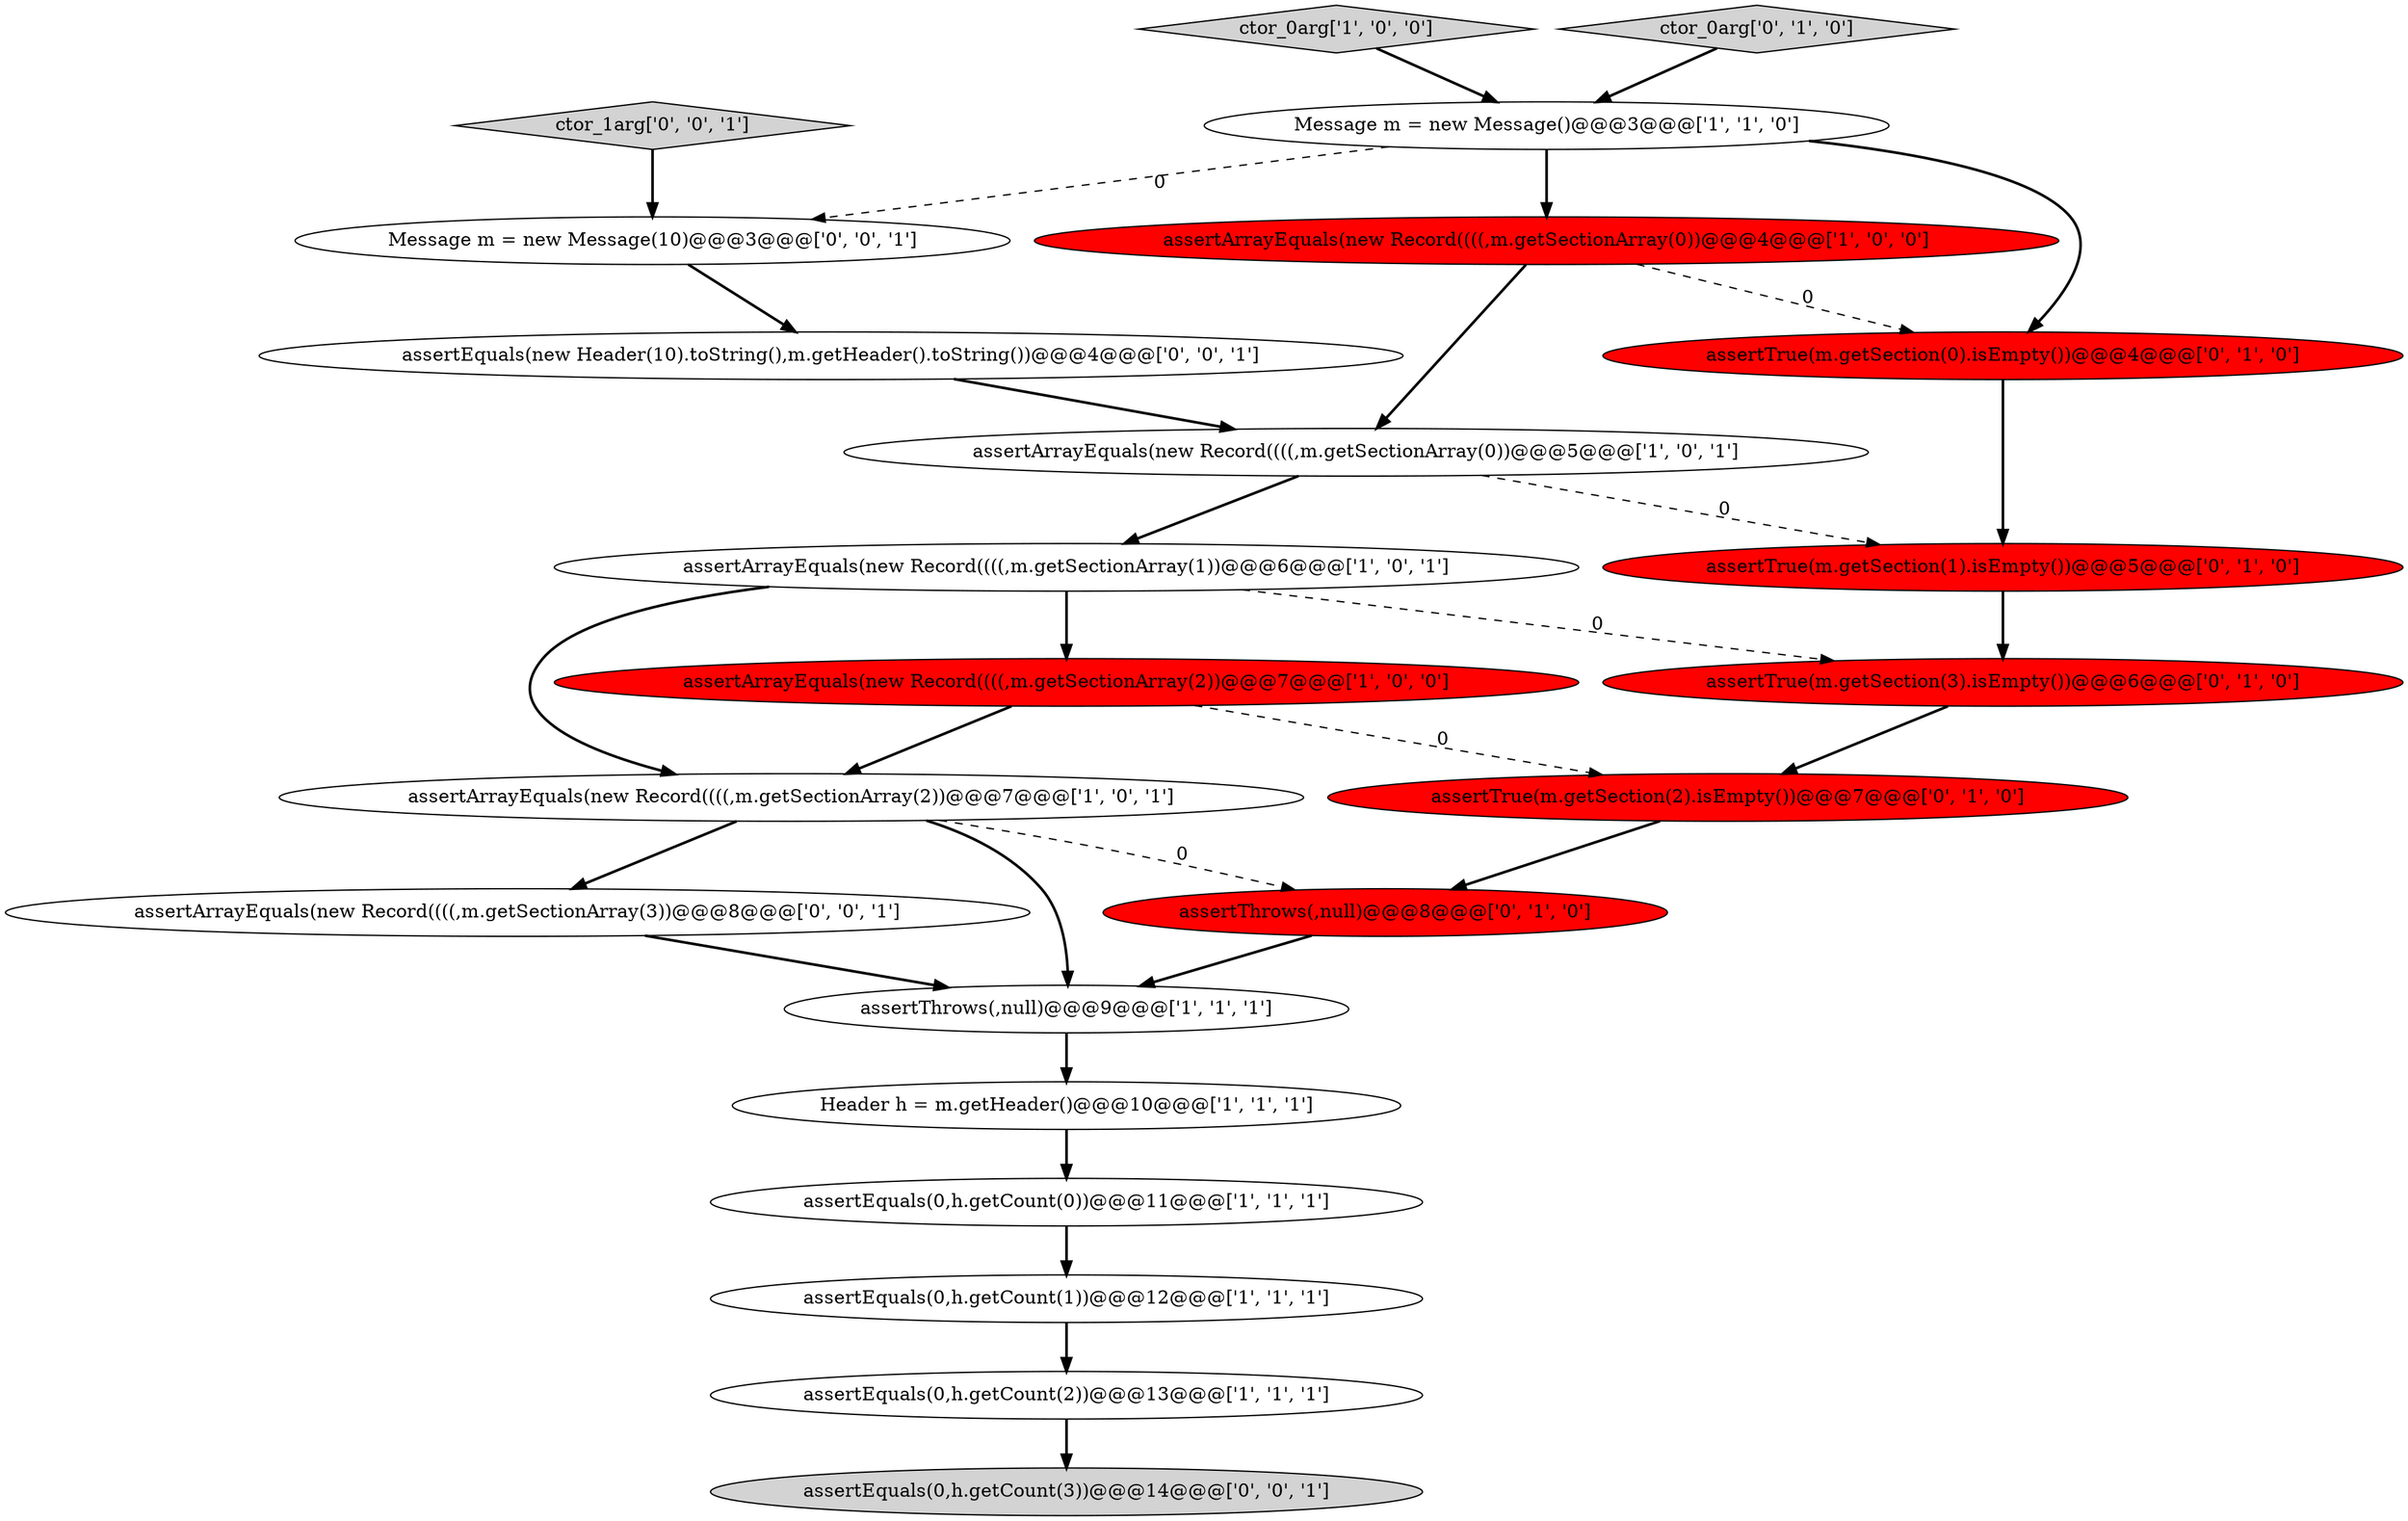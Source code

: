digraph {
3 [style = filled, label = "assertArrayEquals(new Record((((,m.getSectionArray(0))@@@5@@@['1', '0', '1']", fillcolor = white, shape = ellipse image = "AAA0AAABBB1BBB"];
5 [style = filled, label = "assertEquals(0,h.getCount(1))@@@12@@@['1', '1', '1']", fillcolor = white, shape = ellipse image = "AAA0AAABBB1BBB"];
6 [style = filled, label = "ctor_0arg['1', '0', '0']", fillcolor = lightgray, shape = diamond image = "AAA0AAABBB1BBB"];
10 [style = filled, label = "assertThrows(,null)@@@9@@@['1', '1', '1']", fillcolor = white, shape = ellipse image = "AAA0AAABBB1BBB"];
18 [style = filled, label = "assertEquals(0,h.getCount(3))@@@14@@@['0', '0', '1']", fillcolor = lightgray, shape = ellipse image = "AAA0AAABBB3BBB"];
19 [style = filled, label = "assertArrayEquals(new Record((((,m.getSectionArray(3))@@@8@@@['0', '0', '1']", fillcolor = white, shape = ellipse image = "AAA0AAABBB3BBB"];
11 [style = filled, label = "Message m = new Message()@@@3@@@['1', '1', '0']", fillcolor = white, shape = ellipse image = "AAA0AAABBB1BBB"];
22 [style = filled, label = "assertEquals(new Header(10).toString(),m.getHeader().toString())@@@4@@@['0', '0', '1']", fillcolor = white, shape = ellipse image = "AAA0AAABBB3BBB"];
17 [style = filled, label = "assertTrue(m.getSection(3).isEmpty())@@@6@@@['0', '1', '0']", fillcolor = red, shape = ellipse image = "AAA1AAABBB2BBB"];
1 [style = filled, label = "Header h = m.getHeader()@@@10@@@['1', '1', '1']", fillcolor = white, shape = ellipse image = "AAA0AAABBB1BBB"];
20 [style = filled, label = "ctor_1arg['0', '0', '1']", fillcolor = lightgray, shape = diamond image = "AAA0AAABBB3BBB"];
14 [style = filled, label = "assertTrue(m.getSection(1).isEmpty())@@@5@@@['0', '1', '0']", fillcolor = red, shape = ellipse image = "AAA1AAABBB2BBB"];
13 [style = filled, label = "assertTrue(m.getSection(0).isEmpty())@@@4@@@['0', '1', '0']", fillcolor = red, shape = ellipse image = "AAA1AAABBB2BBB"];
4 [style = filled, label = "assertEquals(0,h.getCount(2))@@@13@@@['1', '1', '1']", fillcolor = white, shape = ellipse image = "AAA0AAABBB1BBB"];
2 [style = filled, label = "assertArrayEquals(new Record((((,m.getSectionArray(1))@@@6@@@['1', '0', '1']", fillcolor = white, shape = ellipse image = "AAA0AAABBB1BBB"];
8 [style = filled, label = "assertArrayEquals(new Record((((,m.getSectionArray(2))@@@7@@@['1', '0', '0']", fillcolor = red, shape = ellipse image = "AAA1AAABBB1BBB"];
9 [style = filled, label = "assertArrayEquals(new Record((((,m.getSectionArray(2))@@@7@@@['1', '0', '1']", fillcolor = white, shape = ellipse image = "AAA0AAABBB1BBB"];
12 [style = filled, label = "ctor_0arg['0', '1', '0']", fillcolor = lightgray, shape = diamond image = "AAA0AAABBB2BBB"];
16 [style = filled, label = "assertThrows(,null)@@@8@@@['0', '1', '0']", fillcolor = red, shape = ellipse image = "AAA1AAABBB2BBB"];
21 [style = filled, label = "Message m = new Message(10)@@@3@@@['0', '0', '1']", fillcolor = white, shape = ellipse image = "AAA0AAABBB3BBB"];
0 [style = filled, label = "assertArrayEquals(new Record((((,m.getSectionArray(0))@@@4@@@['1', '0', '0']", fillcolor = red, shape = ellipse image = "AAA1AAABBB1BBB"];
7 [style = filled, label = "assertEquals(0,h.getCount(0))@@@11@@@['1', '1', '1']", fillcolor = white, shape = ellipse image = "AAA0AAABBB1BBB"];
15 [style = filled, label = "assertTrue(m.getSection(2).isEmpty())@@@7@@@['0', '1', '0']", fillcolor = red, shape = ellipse image = "AAA1AAABBB2BBB"];
0->3 [style = bold, label=""];
9->16 [style = dashed, label="0"];
16->10 [style = bold, label=""];
8->15 [style = dashed, label="0"];
12->11 [style = bold, label=""];
14->17 [style = bold, label=""];
19->10 [style = bold, label=""];
4->18 [style = bold, label=""];
2->9 [style = bold, label=""];
9->10 [style = bold, label=""];
15->16 [style = bold, label=""];
2->17 [style = dashed, label="0"];
1->7 [style = bold, label=""];
20->21 [style = bold, label=""];
22->3 [style = bold, label=""];
7->5 [style = bold, label=""];
11->0 [style = bold, label=""];
3->2 [style = bold, label=""];
21->22 [style = bold, label=""];
6->11 [style = bold, label=""];
11->13 [style = bold, label=""];
5->4 [style = bold, label=""];
0->13 [style = dashed, label="0"];
17->15 [style = bold, label=""];
8->9 [style = bold, label=""];
9->19 [style = bold, label=""];
3->14 [style = dashed, label="0"];
10->1 [style = bold, label=""];
13->14 [style = bold, label=""];
2->8 [style = bold, label=""];
11->21 [style = dashed, label="0"];
}
